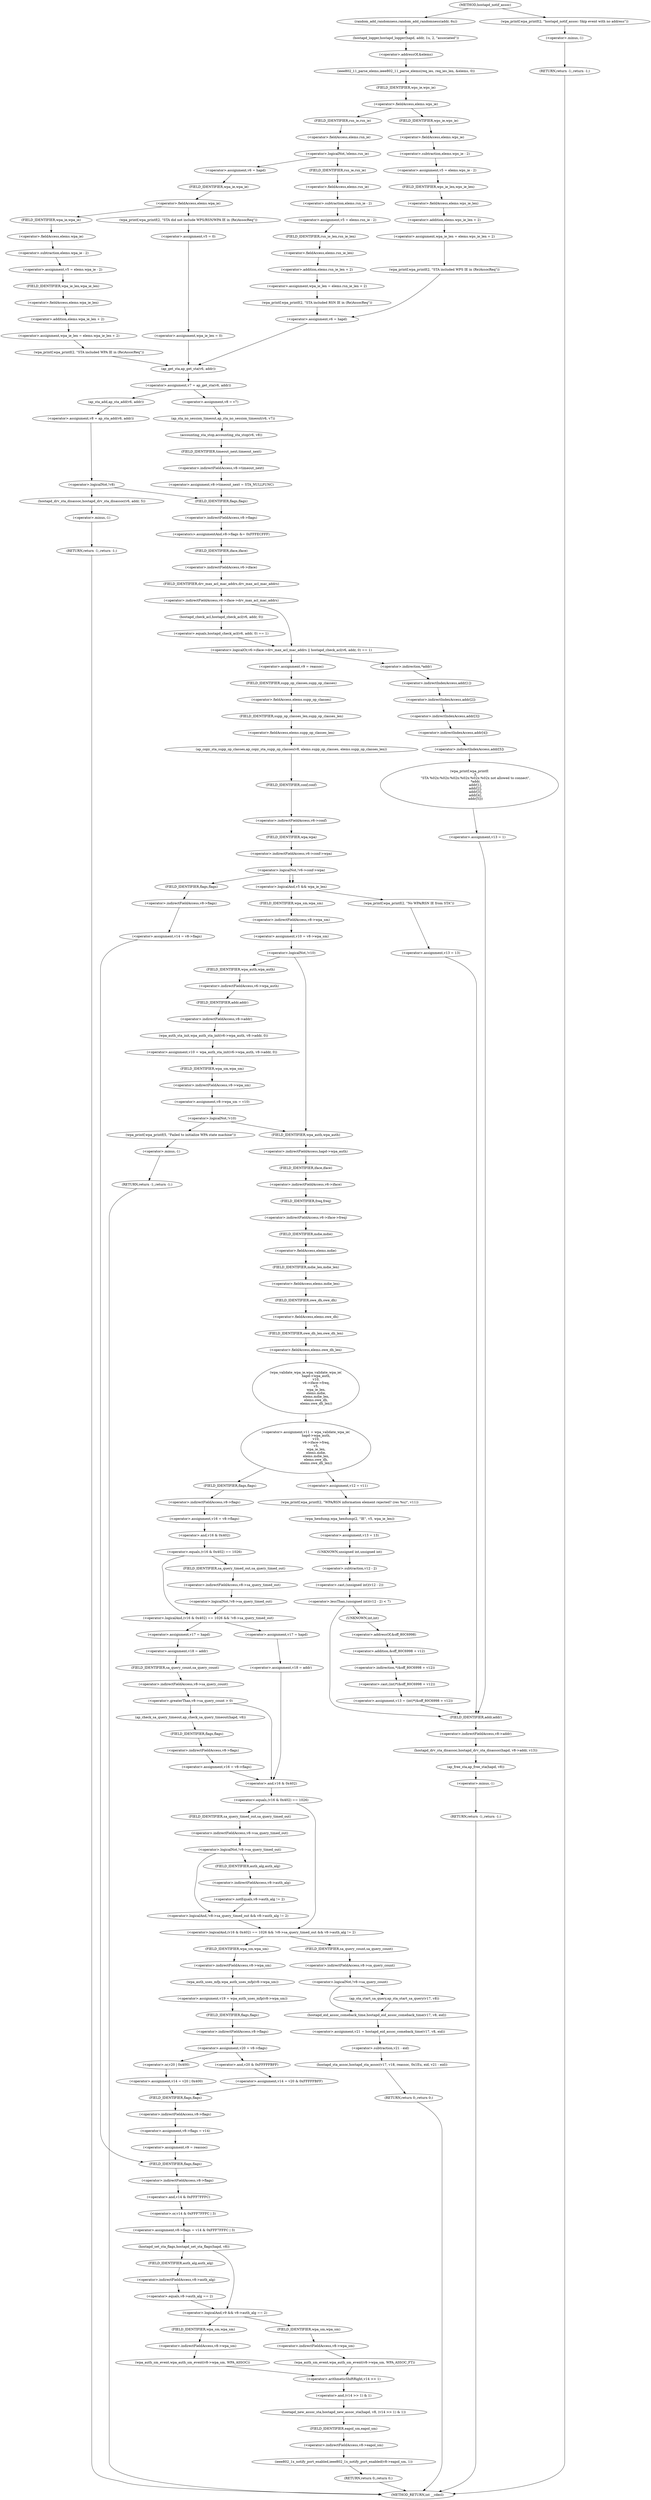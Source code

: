 digraph hostapd_notif_assoc {  
"1000149" [label = "(random_add_randomness,random_add_randomness(addr, 6u))" ]
"1000152" [label = "(hostapd_logger,hostapd_logger(hapd, addr, 1u, 2, \"associated\"))" ]
"1000158" [label = "(ieee802_11_parse_elems,ieee802_11_parse_elems(req_ies, req_ies_len, &elems, 0))" ]
"1000161" [label = "(<operator>.addressOf,&elems)" ]
"1000165" [label = "(<operator>.fieldAccess,elems.wps_ie)" ]
"1000167" [label = "(FIELD_IDENTIFIER,wps_ie,wps_ie)" ]
"1000169" [label = "(<operator>.assignment,v5 = elems.wps_ie - 2)" ]
"1000171" [label = "(<operator>.subtraction,elems.wps_ie - 2)" ]
"1000172" [label = "(<operator>.fieldAccess,elems.wps_ie)" ]
"1000174" [label = "(FIELD_IDENTIFIER,wps_ie,wps_ie)" ]
"1000176" [label = "(<operator>.assignment,wpa_ie_len = elems.wps_ie_len + 2)" ]
"1000178" [label = "(<operator>.addition,elems.wps_ie_len + 2)" ]
"1000179" [label = "(<operator>.fieldAccess,elems.wps_ie_len)" ]
"1000181" [label = "(FIELD_IDENTIFIER,wps_ie_len,wps_ie_len)" ]
"1000183" [label = "(wpa_printf,wpa_printf(2, \"STA included WPS IE in (Re)AssocReq\"))" ]
"1000189" [label = "(<operator>.logicalNot,!elems.rsn_ie)" ]
"1000190" [label = "(<operator>.fieldAccess,elems.rsn_ie)" ]
"1000192" [label = "(FIELD_IDENTIFIER,rsn_ie,rsn_ie)" ]
"1000194" [label = "(<operator>.assignment,v6 = hapd)" ]
"1000198" [label = "(<operator>.fieldAccess,elems.wpa_ie)" ]
"1000200" [label = "(FIELD_IDENTIFIER,wpa_ie,wpa_ie)" ]
"1000202" [label = "(<operator>.assignment,v5 = elems.wpa_ie - 2)" ]
"1000204" [label = "(<operator>.subtraction,elems.wpa_ie - 2)" ]
"1000205" [label = "(<operator>.fieldAccess,elems.wpa_ie)" ]
"1000207" [label = "(FIELD_IDENTIFIER,wpa_ie,wpa_ie)" ]
"1000209" [label = "(<operator>.assignment,wpa_ie_len = elems.wpa_ie_len + 2)" ]
"1000211" [label = "(<operator>.addition,elems.wpa_ie_len + 2)" ]
"1000212" [label = "(<operator>.fieldAccess,elems.wpa_ie_len)" ]
"1000214" [label = "(FIELD_IDENTIFIER,wpa_ie_len,wpa_ie_len)" ]
"1000216" [label = "(wpa_printf,wpa_printf(2, \"STA included WPA IE in (Re)AssocReq\"))" ]
"1000221" [label = "(wpa_printf,wpa_printf(2, \"STA did not include WPS/RSN/WPA IE in (Re)AssocReq\"))" ]
"1000224" [label = "(<operator>.assignment,v5 = 0)" ]
"1000227" [label = "(<operator>.assignment,wpa_ie_len = 0)" ]
"1000231" [label = "(<operator>.assignment,v7 = ap_get_sta(v6, addr))" ]
"1000233" [label = "(ap_get_sta,ap_get_sta(v6, addr))" ]
"1000239" [label = "(<operator>.assignment,v8 = v7)" ]
"1000242" [label = "(ap_sta_no_session_timeout,ap_sta_no_session_timeout(v6, v7))" ]
"1000245" [label = "(accounting_sta_stop,accounting_sta_stop(v6, v8))" ]
"1000248" [label = "(<operator>.assignment,v8->timeout_next = STA_NULLFUNC)" ]
"1000249" [label = "(<operator>.indirectFieldAccess,v8->timeout_next)" ]
"1000251" [label = "(FIELD_IDENTIFIER,timeout_next,timeout_next)" ]
"1000255" [label = "(<operator>.assignment,v8 = ap_sta_add(v6, addr))" ]
"1000257" [label = "(ap_sta_add,ap_sta_add(v6, addr))" ]
"1000261" [label = "(<operator>.logicalNot,!v8)" ]
"1000264" [label = "(hostapd_drv_sta_disassoc,hostapd_drv_sta_disassoc(v6, addr, 5))" ]
"1000268" [label = "(RETURN,return -1;,return -1;)" ]
"1000269" [label = "(<operator>.minus,-1)" ]
"1000271" [label = "(<operators>.assignmentAnd,v8->flags &= 0xFFFECFFF)" ]
"1000272" [label = "(<operator>.indirectFieldAccess,v8->flags)" ]
"1000274" [label = "(FIELD_IDENTIFIER,flags,flags)" ]
"1000277" [label = "(<operator>.logicalOr,v6->iface->drv_max_acl_mac_addrs || hostapd_check_acl(v6, addr, 0) == 1)" ]
"1000278" [label = "(<operator>.indirectFieldAccess,v6->iface->drv_max_acl_mac_addrs)" ]
"1000279" [label = "(<operator>.indirectFieldAccess,v6->iface)" ]
"1000281" [label = "(FIELD_IDENTIFIER,iface,iface)" ]
"1000282" [label = "(FIELD_IDENTIFIER,drv_max_acl_mac_addrs,drv_max_acl_mac_addrs)" ]
"1000283" [label = "(<operator>.equals,hostapd_check_acl(v6, addr, 0) == 1)" ]
"1000284" [label = "(hostapd_check_acl,hostapd_check_acl(v6, addr, 0))" ]
"1000290" [label = "(<operator>.assignment,v9 = reassoc)" ]
"1000293" [label = "(ap_copy_sta_supp_op_classes,ap_copy_sta_supp_op_classes(v8, elems.supp_op_classes, elems.supp_op_classes_len))" ]
"1000295" [label = "(<operator>.fieldAccess,elems.supp_op_classes)" ]
"1000297" [label = "(FIELD_IDENTIFIER,supp_op_classes,supp_op_classes)" ]
"1000298" [label = "(<operator>.fieldAccess,elems.supp_op_classes_len)" ]
"1000300" [label = "(FIELD_IDENTIFIER,supp_op_classes_len,supp_op_classes_len)" ]
"1000302" [label = "(<operator>.logicalNot,!v6->conf->wpa)" ]
"1000303" [label = "(<operator>.indirectFieldAccess,v6->conf->wpa)" ]
"1000304" [label = "(<operator>.indirectFieldAccess,v6->conf)" ]
"1000306" [label = "(FIELD_IDENTIFIER,conf,conf)" ]
"1000307" [label = "(FIELD_IDENTIFIER,wpa,wpa)" ]
"1000309" [label = "(<operator>.assignment,v14 = v8->flags)" ]
"1000311" [label = "(<operator>.indirectFieldAccess,v8->flags)" ]
"1000313" [label = "(FIELD_IDENTIFIER,flags,flags)" ]
"1000316" [label = "(<operator>.logicalAnd,v5 && wpa_ie_len)" ]
"1000320" [label = "(<operator>.assignment,v10 = v8->wpa_sm)" ]
"1000322" [label = "(<operator>.indirectFieldAccess,v8->wpa_sm)" ]
"1000324" [label = "(FIELD_IDENTIFIER,wpa_sm,wpa_sm)" ]
"1000326" [label = "(<operator>.logicalNot,!v10)" ]
"1000329" [label = "(<operator>.assignment,v10 = wpa_auth_sta_init(v6->wpa_auth, v8->addr, 0))" ]
"1000331" [label = "(wpa_auth_sta_init,wpa_auth_sta_init(v6->wpa_auth, v8->addr, 0))" ]
"1000332" [label = "(<operator>.indirectFieldAccess,v6->wpa_auth)" ]
"1000334" [label = "(FIELD_IDENTIFIER,wpa_auth,wpa_auth)" ]
"1000335" [label = "(<operator>.indirectFieldAccess,v8->addr)" ]
"1000337" [label = "(FIELD_IDENTIFIER,addr,addr)" ]
"1000339" [label = "(<operator>.assignment,v8->wpa_sm = v10)" ]
"1000340" [label = "(<operator>.indirectFieldAccess,v8->wpa_sm)" ]
"1000342" [label = "(FIELD_IDENTIFIER,wpa_sm,wpa_sm)" ]
"1000345" [label = "(<operator>.logicalNot,!v10)" ]
"1000348" [label = "(wpa_printf,wpa_printf(5, \"Failed to initialize WPA state machine\"))" ]
"1000351" [label = "(RETURN,return -1;,return -1;)" ]
"1000352" [label = "(<operator>.minus,-1)" ]
"1000354" [label = "(<operator>.assignment,v11 = wpa_validate_wpa_ie(\n                    hapd->wpa_auth,\n                    v10,\n                    v6->iface->freq,\n                    v5,\n                    wpa_ie_len,\n                    elems.mdie,\n                    elems.mdie_len,\n                    elems.owe_dh,\n                    elems.owe_dh_len))" ]
"1000356" [label = "(wpa_validate_wpa_ie,wpa_validate_wpa_ie(\n                    hapd->wpa_auth,\n                    v10,\n                    v6->iface->freq,\n                    v5,\n                    wpa_ie_len,\n                    elems.mdie,\n                    elems.mdie_len,\n                    elems.owe_dh,\n                    elems.owe_dh_len))" ]
"1000357" [label = "(<operator>.indirectFieldAccess,hapd->wpa_auth)" ]
"1000359" [label = "(FIELD_IDENTIFIER,wpa_auth,wpa_auth)" ]
"1000361" [label = "(<operator>.indirectFieldAccess,v6->iface->freq)" ]
"1000362" [label = "(<operator>.indirectFieldAccess,v6->iface)" ]
"1000364" [label = "(FIELD_IDENTIFIER,iface,iface)" ]
"1000365" [label = "(FIELD_IDENTIFIER,freq,freq)" ]
"1000368" [label = "(<operator>.fieldAccess,elems.mdie)" ]
"1000370" [label = "(FIELD_IDENTIFIER,mdie,mdie)" ]
"1000371" [label = "(<operator>.fieldAccess,elems.mdie_len)" ]
"1000373" [label = "(FIELD_IDENTIFIER,mdie_len,mdie_len)" ]
"1000374" [label = "(<operator>.fieldAccess,elems.owe_dh)" ]
"1000376" [label = "(FIELD_IDENTIFIER,owe_dh,owe_dh)" ]
"1000377" [label = "(<operator>.fieldAccess,elems.owe_dh_len)" ]
"1000379" [label = "(FIELD_IDENTIFIER,owe_dh_len,owe_dh_len)" ]
"1000383" [label = "(<operator>.assignment,v12 = v11)" ]
"1000386" [label = "(wpa_printf,wpa_printf(2, \"WPA/RSN information element rejected? (res %u)\", v11))" ]
"1000390" [label = "(wpa_hexdump,wpa_hexdump(2, \"IE\", v5, wpa_ie_len))" ]
"1000395" [label = "(<operator>.assignment,v13 = 13)" ]
"1000399" [label = "(<operator>.lessThan,(unsigned int)(v12 - 2) < 7)" ]
"1000400" [label = "(<operator>.cast,(unsigned int)(v12 - 2))" ]
"1000401" [label = "(UNKNOWN,unsigned int,unsigned int)" ]
"1000402" [label = "(<operator>.subtraction,v12 - 2)" ]
"1000406" [label = "(<operator>.assignment,v13 = (int)*(&off_80C6998 + v12))" ]
"1000408" [label = "(<operator>.cast,(int)*(&off_80C6998 + v12))" ]
"1000409" [label = "(UNKNOWN,int,int)" ]
"1000410" [label = "(<operator>.indirection,*(&off_80C6998 + v12))" ]
"1000411" [label = "(<operator>.addition,&off_80C6998 + v12)" ]
"1000412" [label = "(<operator>.addressOf,&off_80C6998)" ]
"1000416" [label = "(<operator>.assignment,v16 = v8->flags)" ]
"1000418" [label = "(<operator>.indirectFieldAccess,v8->flags)" ]
"1000420" [label = "(FIELD_IDENTIFIER,flags,flags)" ]
"1000422" [label = "(<operator>.logicalAnd,(v16 & 0x402) == 1026 && !v8->sa_query_timed_out)" ]
"1000423" [label = "(<operator>.equals,(v16 & 0x402) == 1026)" ]
"1000424" [label = "(<operator>.and,v16 & 0x402)" ]
"1000428" [label = "(<operator>.logicalNot,!v8->sa_query_timed_out)" ]
"1000429" [label = "(<operator>.indirectFieldAccess,v8->sa_query_timed_out)" ]
"1000431" [label = "(FIELD_IDENTIFIER,sa_query_timed_out,sa_query_timed_out)" ]
"1000433" [label = "(<operator>.assignment,v17 = hapd)" ]
"1000436" [label = "(<operator>.assignment,v18 = addr)" ]
"1000440" [label = "(<operator>.greaterThan,v8->sa_query_count > 0)" ]
"1000441" [label = "(<operator>.indirectFieldAccess,v8->sa_query_count)" ]
"1000443" [label = "(FIELD_IDENTIFIER,sa_query_count,sa_query_count)" ]
"1000446" [label = "(ap_check_sa_query_timeout,ap_check_sa_query_timeout(hapd, v8))" ]
"1000449" [label = "(<operator>.assignment,v16 = v8->flags)" ]
"1000451" [label = "(<operator>.indirectFieldAccess,v8->flags)" ]
"1000453" [label = "(FIELD_IDENTIFIER,flags,flags)" ]
"1000456" [label = "(<operator>.assignment,v17 = hapd)" ]
"1000459" [label = "(<operator>.assignment,v18 = addr)" ]
"1000463" [label = "(<operator>.logicalAnd,(v16 & 0x402) == 1026 && !v8->sa_query_timed_out && v8->auth_alg != 2)" ]
"1000464" [label = "(<operator>.equals,(v16 & 0x402) == 1026)" ]
"1000465" [label = "(<operator>.and,v16 & 0x402)" ]
"1000469" [label = "(<operator>.logicalAnd,!v8->sa_query_timed_out && v8->auth_alg != 2)" ]
"1000470" [label = "(<operator>.logicalNot,!v8->sa_query_timed_out)" ]
"1000471" [label = "(<operator>.indirectFieldAccess,v8->sa_query_timed_out)" ]
"1000473" [label = "(FIELD_IDENTIFIER,sa_query_timed_out,sa_query_timed_out)" ]
"1000474" [label = "(<operator>.notEquals,v8->auth_alg != 2)" ]
"1000475" [label = "(<operator>.indirectFieldAccess,v8->auth_alg)" ]
"1000477" [label = "(FIELD_IDENTIFIER,auth_alg,auth_alg)" ]
"1000481" [label = "(<operator>.logicalNot,!v8->sa_query_count)" ]
"1000482" [label = "(<operator>.indirectFieldAccess,v8->sa_query_count)" ]
"1000484" [label = "(FIELD_IDENTIFIER,sa_query_count,sa_query_count)" ]
"1000485" [label = "(ap_sta_start_sa_query,ap_sta_start_sa_query(v17, v8))" ]
"1000488" [label = "(<operator>.assignment,v21 = hostapd_eid_assoc_comeback_time(v17, v8, eid))" ]
"1000490" [label = "(hostapd_eid_assoc_comeback_time,hostapd_eid_assoc_comeback_time(v17, v8, eid))" ]
"1000494" [label = "(hostapd_sta_assoc,hostapd_sta_assoc(v17, v18, reassoc, 0x1Eu, eid, v21 - eid))" ]
"1000500" [label = "(<operator>.subtraction,v21 - eid)" ]
"1000503" [label = "(RETURN,return 0;,return 0;)" ]
"1000505" [label = "(<operator>.assignment,v19 = wpa_auth_uses_mfp(v8->wpa_sm))" ]
"1000507" [label = "(wpa_auth_uses_mfp,wpa_auth_uses_mfp(v8->wpa_sm))" ]
"1000508" [label = "(<operator>.indirectFieldAccess,v8->wpa_sm)" ]
"1000510" [label = "(FIELD_IDENTIFIER,wpa_sm,wpa_sm)" ]
"1000511" [label = "(<operator>.assignment,v20 = v8->flags)" ]
"1000513" [label = "(<operator>.indirectFieldAccess,v8->flags)" ]
"1000515" [label = "(FIELD_IDENTIFIER,flags,flags)" ]
"1000518" [label = "(<operator>.assignment,v14 = v20 | 0x400)" ]
"1000520" [label = "(<operator>.or,v20 | 0x400)" ]
"1000524" [label = "(<operator>.assignment,v14 = v20 & 0xFFFFFBFF)" ]
"1000526" [label = "(<operator>.and,v20 & 0xFFFFFBFF)" ]
"1000529" [label = "(<operator>.assignment,v8->flags = v14)" ]
"1000530" [label = "(<operator>.indirectFieldAccess,v8->flags)" ]
"1000532" [label = "(FIELD_IDENTIFIER,flags,flags)" ]
"1000534" [label = "(<operator>.assignment,v9 = reassoc)" ]
"1000538" [label = "(<operator>.assignment,v8->flags = v14 & 0xFFF7FFFC | 3)" ]
"1000539" [label = "(<operator>.indirectFieldAccess,v8->flags)" ]
"1000541" [label = "(FIELD_IDENTIFIER,flags,flags)" ]
"1000542" [label = "(<operator>.or,v14 & 0xFFF7FFFC | 3)" ]
"1000543" [label = "(<operator>.and,v14 & 0xFFF7FFFC)" ]
"1000547" [label = "(hostapd_set_sta_flags,hostapd_set_sta_flags(hapd, v8))" ]
"1000551" [label = "(<operator>.logicalAnd,v9 && v8->auth_alg == 2)" ]
"1000553" [label = "(<operator>.equals,v8->auth_alg == 2)" ]
"1000554" [label = "(<operator>.indirectFieldAccess,v8->auth_alg)" ]
"1000556" [label = "(FIELD_IDENTIFIER,auth_alg,auth_alg)" ]
"1000558" [label = "(wpa_auth_sm_event,wpa_auth_sm_event(v8->wpa_sm, WPA_ASSOC_FT))" ]
"1000559" [label = "(<operator>.indirectFieldAccess,v8->wpa_sm)" ]
"1000561" [label = "(FIELD_IDENTIFIER,wpa_sm,wpa_sm)" ]
"1000564" [label = "(wpa_auth_sm_event,wpa_auth_sm_event(v8->wpa_sm, WPA_ASSOC))" ]
"1000565" [label = "(<operator>.indirectFieldAccess,v8->wpa_sm)" ]
"1000567" [label = "(FIELD_IDENTIFIER,wpa_sm,wpa_sm)" ]
"1000569" [label = "(hostapd_new_assoc_sta,hostapd_new_assoc_sta(hapd, v8, (v14 >> 1) & 1))" ]
"1000572" [label = "(<operator>.and,(v14 >> 1) & 1)" ]
"1000573" [label = "(<operator>.arithmeticShiftRight,v14 >> 1)" ]
"1000577" [label = "(ieee802_1x_notify_port_enabled,ieee802_1x_notify_port_enabled(v8->eapol_sm, 1))" ]
"1000578" [label = "(<operator>.indirectFieldAccess,v8->eapol_sm)" ]
"1000580" [label = "(FIELD_IDENTIFIER,eapol_sm,eapol_sm)" ]
"1000582" [label = "(RETURN,return 0;,return 0;)" ]
"1000584" [label = "(wpa_printf,wpa_printf(2, \"No WPA/RSN IE from STA\"))" ]
"1000587" [label = "(<operator>.assignment,v13 = 13)" ]
"1000592" [label = "(wpa_printf,wpa_printf(\n            3,\n            \"STA %02x:%02x:%02x:%02x:%02x:%02x not allowed to connect\",\n            *addr,\n            addr[1],\n            addr[2],\n            addr[3],\n            addr[4],\n            addr[5]))" ]
"1000595" [label = "(<operator>.indirection,*addr)" ]
"1000597" [label = "(<operator>.indirectIndexAccess,addr[1])" ]
"1000600" [label = "(<operator>.indirectIndexAccess,addr[2])" ]
"1000603" [label = "(<operator>.indirectIndexAccess,addr[3])" ]
"1000606" [label = "(<operator>.indirectIndexAccess,addr[4])" ]
"1000609" [label = "(<operator>.indirectIndexAccess,addr[5])" ]
"1000612" [label = "(<operator>.assignment,v13 = 1)" ]
"1000616" [label = "(hostapd_drv_sta_disassoc,hostapd_drv_sta_disassoc(hapd, v8->addr, v13))" ]
"1000618" [label = "(<operator>.indirectFieldAccess,v8->addr)" ]
"1000620" [label = "(FIELD_IDENTIFIER,addr,addr)" ]
"1000622" [label = "(ap_free_sta,ap_free_sta(hapd, v8))" ]
"1000625" [label = "(RETURN,return -1;,return -1;)" ]
"1000626" [label = "(<operator>.minus,-1)" ]
"1000628" [label = "(<operator>.assignment,v5 = elems.rsn_ie - 2)" ]
"1000630" [label = "(<operator>.subtraction,elems.rsn_ie - 2)" ]
"1000631" [label = "(<operator>.fieldAccess,elems.rsn_ie)" ]
"1000633" [label = "(FIELD_IDENTIFIER,rsn_ie,rsn_ie)" ]
"1000635" [label = "(<operator>.assignment,wpa_ie_len = elems.rsn_ie_len + 2)" ]
"1000637" [label = "(<operator>.addition,elems.rsn_ie_len + 2)" ]
"1000638" [label = "(<operator>.fieldAccess,elems.rsn_ie_len)" ]
"1000640" [label = "(FIELD_IDENTIFIER,rsn_ie_len,rsn_ie_len)" ]
"1000642" [label = "(wpa_printf,wpa_printf(2, \"STA included RSN IE in (Re)AssocReq\"))" ]
"1000645" [label = "(<operator>.assignment,v6 = hapd)" ]
"1000649" [label = "(wpa_printf,wpa_printf(2, \"hostapd_notif_assoc: Skip event with no address\"))" ]
"1000652" [label = "(RETURN,return -1;,return -1;)" ]
"1000653" [label = "(<operator>.minus,-1)" ]
"1000120" [label = "(METHOD,hostapd_notif_assoc)" ]
"1000655" [label = "(METHOD_RETURN,int __cdecl)" ]
  "1000149" -> "1000152" 
  "1000152" -> "1000161" 
  "1000158" -> "1000167" 
  "1000161" -> "1000158" 
  "1000165" -> "1000174" 
  "1000165" -> "1000192" 
  "1000167" -> "1000165" 
  "1000169" -> "1000181" 
  "1000171" -> "1000169" 
  "1000172" -> "1000171" 
  "1000174" -> "1000172" 
  "1000176" -> "1000183" 
  "1000178" -> "1000176" 
  "1000179" -> "1000178" 
  "1000181" -> "1000179" 
  "1000183" -> "1000645" 
  "1000189" -> "1000194" 
  "1000189" -> "1000633" 
  "1000190" -> "1000189" 
  "1000192" -> "1000190" 
  "1000194" -> "1000200" 
  "1000198" -> "1000207" 
  "1000198" -> "1000221" 
  "1000200" -> "1000198" 
  "1000202" -> "1000214" 
  "1000204" -> "1000202" 
  "1000205" -> "1000204" 
  "1000207" -> "1000205" 
  "1000209" -> "1000216" 
  "1000211" -> "1000209" 
  "1000212" -> "1000211" 
  "1000214" -> "1000212" 
  "1000216" -> "1000233" 
  "1000221" -> "1000224" 
  "1000224" -> "1000227" 
  "1000227" -> "1000233" 
  "1000231" -> "1000239" 
  "1000231" -> "1000257" 
  "1000233" -> "1000231" 
  "1000239" -> "1000242" 
  "1000242" -> "1000245" 
  "1000245" -> "1000251" 
  "1000248" -> "1000274" 
  "1000249" -> "1000248" 
  "1000251" -> "1000249" 
  "1000255" -> "1000261" 
  "1000257" -> "1000255" 
  "1000261" -> "1000264" 
  "1000261" -> "1000274" 
  "1000264" -> "1000269" 
  "1000268" -> "1000655" 
  "1000269" -> "1000268" 
  "1000271" -> "1000281" 
  "1000272" -> "1000271" 
  "1000274" -> "1000272" 
  "1000277" -> "1000290" 
  "1000277" -> "1000595" 
  "1000278" -> "1000277" 
  "1000278" -> "1000284" 
  "1000279" -> "1000282" 
  "1000281" -> "1000279" 
  "1000282" -> "1000278" 
  "1000283" -> "1000277" 
  "1000284" -> "1000283" 
  "1000290" -> "1000297" 
  "1000293" -> "1000306" 
  "1000295" -> "1000300" 
  "1000297" -> "1000295" 
  "1000298" -> "1000293" 
  "1000300" -> "1000298" 
  "1000302" -> "1000313" 
  "1000302" -> "1000316" 
  "1000302" -> "1000316" 
  "1000303" -> "1000302" 
  "1000304" -> "1000307" 
  "1000306" -> "1000304" 
  "1000307" -> "1000303" 
  "1000309" -> "1000541" 
  "1000311" -> "1000309" 
  "1000313" -> "1000311" 
  "1000316" -> "1000324" 
  "1000316" -> "1000584" 
  "1000320" -> "1000326" 
  "1000322" -> "1000320" 
  "1000324" -> "1000322" 
  "1000326" -> "1000334" 
  "1000326" -> "1000359" 
  "1000329" -> "1000342" 
  "1000331" -> "1000329" 
  "1000332" -> "1000337" 
  "1000334" -> "1000332" 
  "1000335" -> "1000331" 
  "1000337" -> "1000335" 
  "1000339" -> "1000345" 
  "1000340" -> "1000339" 
  "1000342" -> "1000340" 
  "1000345" -> "1000348" 
  "1000345" -> "1000359" 
  "1000348" -> "1000352" 
  "1000351" -> "1000655" 
  "1000352" -> "1000351" 
  "1000354" -> "1000383" 
  "1000354" -> "1000420" 
  "1000356" -> "1000354" 
  "1000357" -> "1000364" 
  "1000359" -> "1000357" 
  "1000361" -> "1000370" 
  "1000362" -> "1000365" 
  "1000364" -> "1000362" 
  "1000365" -> "1000361" 
  "1000368" -> "1000373" 
  "1000370" -> "1000368" 
  "1000371" -> "1000376" 
  "1000373" -> "1000371" 
  "1000374" -> "1000379" 
  "1000376" -> "1000374" 
  "1000377" -> "1000356" 
  "1000379" -> "1000377" 
  "1000383" -> "1000386" 
  "1000386" -> "1000390" 
  "1000390" -> "1000395" 
  "1000395" -> "1000401" 
  "1000399" -> "1000409" 
  "1000399" -> "1000620" 
  "1000400" -> "1000399" 
  "1000401" -> "1000402" 
  "1000402" -> "1000400" 
  "1000406" -> "1000620" 
  "1000408" -> "1000406" 
  "1000409" -> "1000412" 
  "1000410" -> "1000408" 
  "1000411" -> "1000410" 
  "1000412" -> "1000411" 
  "1000416" -> "1000424" 
  "1000418" -> "1000416" 
  "1000420" -> "1000418" 
  "1000422" -> "1000433" 
  "1000422" -> "1000456" 
  "1000423" -> "1000422" 
  "1000423" -> "1000431" 
  "1000424" -> "1000423" 
  "1000428" -> "1000422" 
  "1000429" -> "1000428" 
  "1000431" -> "1000429" 
  "1000433" -> "1000436" 
  "1000436" -> "1000443" 
  "1000440" -> "1000446" 
  "1000440" -> "1000465" 
  "1000441" -> "1000440" 
  "1000443" -> "1000441" 
  "1000446" -> "1000453" 
  "1000449" -> "1000465" 
  "1000451" -> "1000449" 
  "1000453" -> "1000451" 
  "1000456" -> "1000459" 
  "1000459" -> "1000465" 
  "1000463" -> "1000484" 
  "1000463" -> "1000510" 
  "1000464" -> "1000463" 
  "1000464" -> "1000473" 
  "1000465" -> "1000464" 
  "1000469" -> "1000463" 
  "1000470" -> "1000469" 
  "1000470" -> "1000477" 
  "1000471" -> "1000470" 
  "1000473" -> "1000471" 
  "1000474" -> "1000469" 
  "1000475" -> "1000474" 
  "1000477" -> "1000475" 
  "1000481" -> "1000485" 
  "1000481" -> "1000490" 
  "1000482" -> "1000481" 
  "1000484" -> "1000482" 
  "1000485" -> "1000490" 
  "1000488" -> "1000500" 
  "1000490" -> "1000488" 
  "1000494" -> "1000503" 
  "1000500" -> "1000494" 
  "1000503" -> "1000655" 
  "1000505" -> "1000515" 
  "1000507" -> "1000505" 
  "1000508" -> "1000507" 
  "1000510" -> "1000508" 
  "1000511" -> "1000520" 
  "1000511" -> "1000526" 
  "1000513" -> "1000511" 
  "1000515" -> "1000513" 
  "1000518" -> "1000532" 
  "1000520" -> "1000518" 
  "1000524" -> "1000532" 
  "1000526" -> "1000524" 
  "1000529" -> "1000534" 
  "1000530" -> "1000529" 
  "1000532" -> "1000530" 
  "1000534" -> "1000541" 
  "1000538" -> "1000547" 
  "1000539" -> "1000543" 
  "1000541" -> "1000539" 
  "1000542" -> "1000538" 
  "1000543" -> "1000542" 
  "1000547" -> "1000551" 
  "1000547" -> "1000556" 
  "1000551" -> "1000561" 
  "1000551" -> "1000567" 
  "1000553" -> "1000551" 
  "1000554" -> "1000553" 
  "1000556" -> "1000554" 
  "1000558" -> "1000573" 
  "1000559" -> "1000558" 
  "1000561" -> "1000559" 
  "1000564" -> "1000573" 
  "1000565" -> "1000564" 
  "1000567" -> "1000565" 
  "1000569" -> "1000580" 
  "1000572" -> "1000569" 
  "1000573" -> "1000572" 
  "1000577" -> "1000582" 
  "1000578" -> "1000577" 
  "1000580" -> "1000578" 
  "1000582" -> "1000655" 
  "1000584" -> "1000587" 
  "1000587" -> "1000620" 
  "1000592" -> "1000612" 
  "1000595" -> "1000597" 
  "1000597" -> "1000600" 
  "1000600" -> "1000603" 
  "1000603" -> "1000606" 
  "1000606" -> "1000609" 
  "1000609" -> "1000592" 
  "1000612" -> "1000620" 
  "1000616" -> "1000622" 
  "1000618" -> "1000616" 
  "1000620" -> "1000618" 
  "1000622" -> "1000626" 
  "1000625" -> "1000655" 
  "1000626" -> "1000625" 
  "1000628" -> "1000640" 
  "1000630" -> "1000628" 
  "1000631" -> "1000630" 
  "1000633" -> "1000631" 
  "1000635" -> "1000642" 
  "1000637" -> "1000635" 
  "1000638" -> "1000637" 
  "1000640" -> "1000638" 
  "1000642" -> "1000645" 
  "1000645" -> "1000233" 
  "1000649" -> "1000653" 
  "1000652" -> "1000655" 
  "1000653" -> "1000652" 
  "1000120" -> "1000149" 
  "1000120" -> "1000649" 
}

